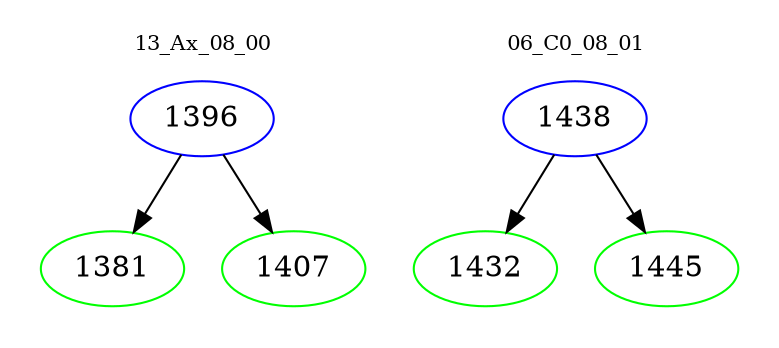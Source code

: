 digraph{
subgraph cluster_0 {
color = white
label = "13_Ax_08_00";
fontsize=10;
T0_1396 [label="1396", color="blue"]
T0_1396 -> T0_1381 [color="black"]
T0_1381 [label="1381", color="green"]
T0_1396 -> T0_1407 [color="black"]
T0_1407 [label="1407", color="green"]
}
subgraph cluster_1 {
color = white
label = "06_C0_08_01";
fontsize=10;
T1_1438 [label="1438", color="blue"]
T1_1438 -> T1_1432 [color="black"]
T1_1432 [label="1432", color="green"]
T1_1438 -> T1_1445 [color="black"]
T1_1445 [label="1445", color="green"]
}
}
